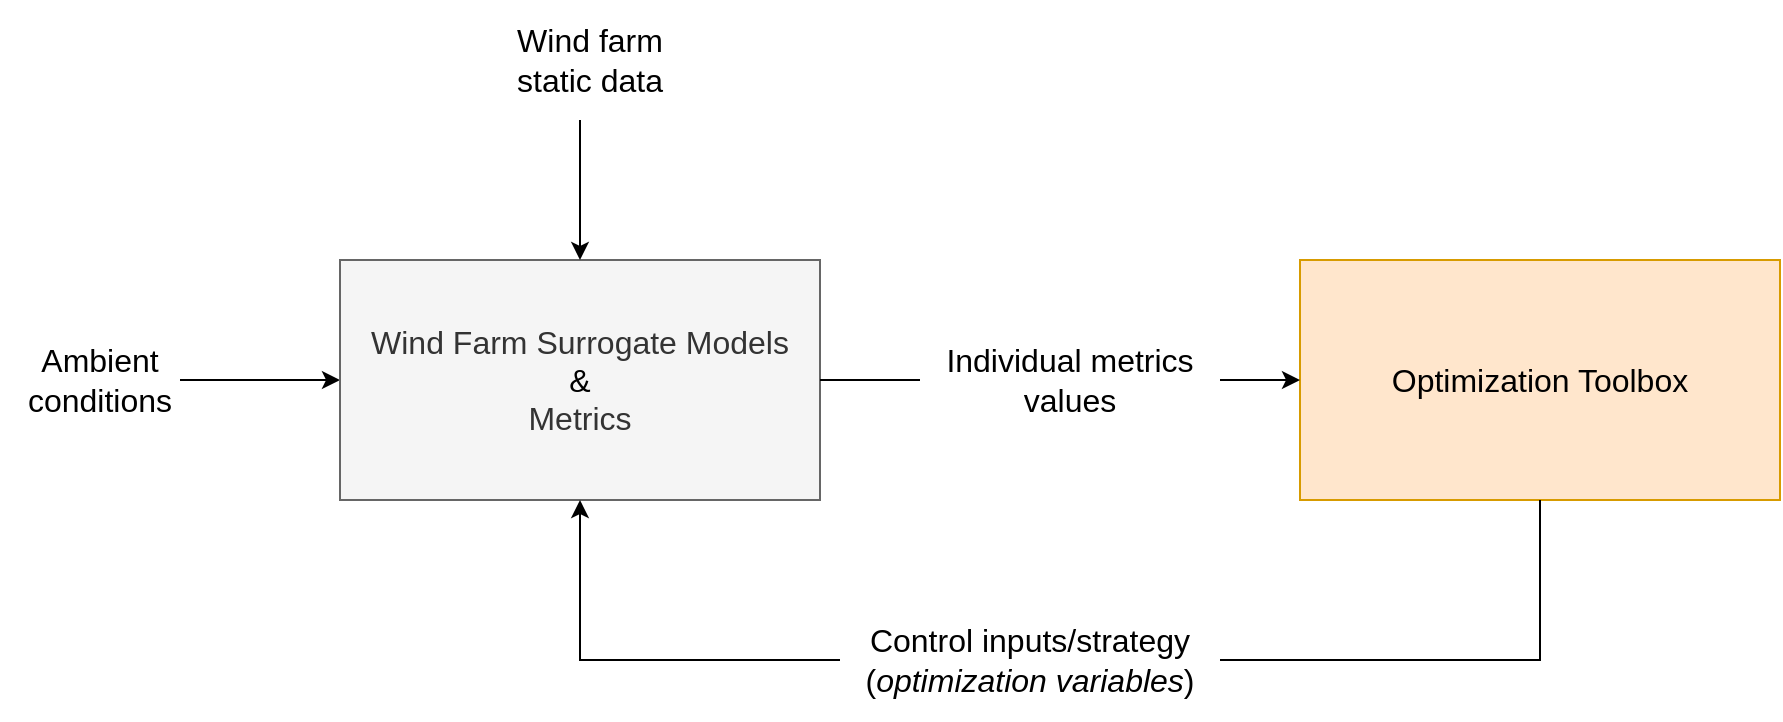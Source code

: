 <mxfile version="26.0.4" pages="3">
  <diagram id="dn9pyko7uiRJHrOSDT7O" name="Overview">
    <mxGraphModel dx="1137" dy="703" grid="1" gridSize="10" guides="1" tooltips="1" connect="1" arrows="1" fold="1" page="1" pageScale="1" pageWidth="1600" pageHeight="900" math="0" shadow="0">
      <root>
        <mxCell id="0" />
        <mxCell id="Muuze3BY07Q0olcW-ic_-3" value="Optimization" parent="0" visible="0" />
        <mxCell id="RCf1qCMY9Pw3g43ZY1Rb-1" value="&lt;h1 style=&quot;margin-top: 0px;&quot;&gt;&lt;span style=&quot;font-weight: 400;&quot;&gt;Optimization Variables&lt;/span&gt;&lt;/h1&gt;&lt;p&gt;&lt;span style=&quot;font-size: 16px;&quot;&gt;WF Control inputs&lt;/span&gt;&lt;/p&gt;&lt;p&gt;&lt;/p&gt;&lt;ul&gt;&lt;li&gt;&lt;span style=&quot;background-color: transparent; color: light-dark(rgb(0, 0, 0), rgb(255, 255, 255));&quot;&gt;&lt;font&gt;Yaw setpoints&lt;/font&gt;&lt;/span&gt;&lt;/li&gt;&lt;li&gt;&lt;span style=&quot;background-color: transparent; color: light-dark(rgb(0, 0, 0), rgb(255, 255, 255));&quot;&gt;&lt;font&gt;Power setpoints&lt;/font&gt;&lt;/span&gt;&lt;/li&gt;&lt;li&gt;&lt;span style=&quot;background-color: transparent; color: light-dark(rgb(0, 0, 0), rgb(255, 255, 255));&quot;&gt;&lt;font&gt;...&lt;br&gt;&lt;/font&gt;&lt;/span&gt;&lt;/li&gt;&lt;/ul&gt;&lt;font style=&quot;font-size: 16px;&quot;&gt;WF Control strategies&lt;/font&gt;&lt;div&gt;&lt;ul&gt;&lt;li&gt;&lt;font&gt;Wake steering&lt;/font&gt;&lt;/li&gt;&lt;li&gt;&lt;font&gt;Down-regulation&lt;/font&gt;&lt;/li&gt;&lt;li&gt;&lt;font&gt;Shut-down strategies&lt;/font&gt;&lt;/li&gt;&lt;li&gt;&lt;font&gt;...&lt;/font&gt;&lt;/li&gt;&lt;/ul&gt;&lt;div&gt;&lt;font style=&quot;font-size: 16px; color: rgb(0, 0, 0);&quot;&gt;Design&lt;/font&gt;&lt;div&gt;&lt;ul&gt;&lt;li&gt;&lt;font style=&quot;color: rgb(0, 0, 0);&quot;&gt;Wind farm layout&lt;/font&gt;&lt;/li&gt;&lt;li&gt;&lt;font style=&quot;color: rgb(0, 0, 0);&quot;&gt;Repowering&lt;/font&gt;&lt;/li&gt;&lt;li&gt;&lt;font style=&quot;color: rgb(0, 0, 0);&quot;&gt;...&lt;/font&gt;&lt;/li&gt;&lt;/ul&gt;&lt;div&gt;&lt;br&gt;&lt;/div&gt;&lt;/div&gt;&lt;/div&gt;&lt;/div&gt;&lt;div&gt;&lt;br&gt;&lt;/div&gt;" style="text;html=1;whiteSpace=wrap;overflow=hidden;rounded=0;fillColor=#ffe6cc;strokeColor=none;spacingLeft=10;" parent="Muuze3BY07Q0olcW-ic_-3" vertex="1">
          <mxGeometry x="880" y="480" width="240" height="360" as="geometry" />
        </mxCell>
        <mxCell id="RCf1qCMY9Pw3g43ZY1Rb-3" value="" style="rounded=0;whiteSpace=wrap;html=1;fillColor=#ffe6cc;strokeColor=none;" parent="Muuze3BY07Q0olcW-ic_-3" vertex="1">
          <mxGeometry x="570" y="330" width="190" height="60" as="geometry" />
        </mxCell>
        <mxCell id="A7yg-Wlv-7MevuK584n4-1" value="Metrics" parent="0" visible="0" />
        <mxCell id="A7yg-Wlv-7MevuK584n4-8" value="" style="rounded=0;whiteSpace=wrap;html=1;fillColor=#dae8fc;strokeColor=none;" parent="A7yg-Wlv-7MevuK584n4-1" vertex="1">
          <mxGeometry x="610" y="190" width="150" height="60" as="geometry" />
        </mxCell>
        <mxCell id="2pJlNaGxAFPQfsMTJ6N--1" value="&lt;h1 style=&quot;margin-top: 0px;&quot;&gt;&lt;span style=&quot;font-weight: normal;&quot;&gt;Individual metrics&lt;/span&gt;&lt;/h1&gt;&lt;p&gt;&lt;span style=&quot;font-size: 16px;&quot;&gt;Energy Production&lt;/span&gt;&lt;/p&gt;&lt;p&gt;&lt;/p&gt;&lt;ul&gt;&lt;li&gt;&lt;span style=&quot;background-color: transparent; color: light-dark(rgb(0, 0, 0), rgb(255, 255, 255));&quot;&gt;&lt;font&gt;AEP&lt;/font&gt;&lt;/span&gt;&lt;/li&gt;&lt;li&gt;&lt;span style=&quot;background-color: transparent; color: light-dark(rgb(0, 0, 0), rgb(255, 255, 255));&quot;&gt;&lt;font&gt;...&lt;br&gt;&lt;/font&gt;&lt;/span&gt;&lt;/li&gt;&lt;/ul&gt;&lt;font style=&quot;font-size: 16px;&quot;&gt;Economic&lt;/font&gt;&lt;div&gt;&lt;ul&gt;&lt;li&gt;&lt;font&gt;LCOE&lt;/font&gt;&lt;/li&gt;&lt;li&gt;&lt;font&gt;Revenue&lt;/font&gt;&lt;/li&gt;&lt;li&gt;&lt;font&gt;...&lt;/font&gt;&lt;/li&gt;&lt;/ul&gt;&lt;div&gt;&lt;font style=&quot;font-size: 16px;&quot;&gt;Ecological&lt;/font&gt;&lt;div&gt;&lt;ul&gt;&lt;li&gt;&lt;span style=&quot;background-color: transparent; color: light-dark(rgb(0, 0, 0), rgb(255, 255, 255));&quot;&gt;GHG displacement&lt;/span&gt;&lt;br&gt;&lt;/li&gt;&lt;li&gt;&lt;span style=&quot;background-color: transparent; color: light-dark(rgb(0, 0, 0), rgb(255, 255, 255));&quot;&gt;GHG footprint&lt;/span&gt;&lt;/li&gt;&lt;li&gt;&lt;span style=&quot;background-color: transparent; color: light-dark(rgb(0, 0, 0), rgb(255, 255, 255));&quot;&gt;Bats/bird strike&lt;/span&gt;&lt;/li&gt;&lt;li&gt;...&lt;/li&gt;&lt;/ul&gt;&lt;div&gt;&lt;font style=&quot;font-size: 16px;&quot;&gt;Loads/Fatigue&lt;/font&gt;&lt;/div&gt;&lt;/div&gt;&lt;/div&gt;&lt;/div&gt;&lt;div&gt;&lt;ul&gt;&lt;li&gt;&lt;font style=&quot;font-size: 16px;&quot;&gt;RUL&lt;/font&gt;&lt;/li&gt;&lt;li&gt;&lt;font style=&quot;font-size: 16px;&quot;&gt;...&lt;/font&gt;&lt;/li&gt;&lt;/ul&gt;&lt;/div&gt;&lt;div&gt;&lt;br&gt;&lt;/div&gt;" style="text;html=1;whiteSpace=wrap;overflow=hidden;rounded=0;fillColor=#dae8fc;strokeColor=none;spacingLeft=10;" parent="A7yg-Wlv-7MevuK584n4-1" vertex="1">
          <mxGeometry x="600" y="480" width="240" height="400" as="geometry" />
        </mxCell>
        <mxCell id="2pJlNaGxAFPQfsMTJ6N--3" value="Ambient conditions" parent="0" visible="0" />
        <mxCell id="2pJlNaGxAFPQfsMTJ6N--4" value="" style="rounded=0;whiteSpace=wrap;html=1;fillColor=#d5e8d4;strokeColor=none;" parent="2pJlNaGxAFPQfsMTJ6N--3" vertex="1">
          <mxGeometry x="160" y="190" width="80" height="60" as="geometry" />
        </mxCell>
        <mxCell id="Muuze3BY07Q0olcW-ic_-2" value="&lt;h1 style=&quot;margin-top: 0px;&quot;&gt;&lt;span style=&quot;font-weight: normal;&quot;&gt;Ambient conditions&lt;/span&gt;&lt;/h1&gt;&lt;p&gt;&lt;font style=&quot;font-size: 16px;&quot;&gt;Ambient wind&amp;nbsp;&lt;/font&gt;&lt;span style=&quot;font-size: 16px; background-color: transparent; color: light-dark(rgb(0, 0, 0), rgb(255, 255, 255));&quot;&gt;conditions&lt;/span&gt;&lt;/p&gt;&lt;p&gt;&lt;/p&gt;&lt;ul&gt;&lt;li&gt;&lt;span style=&quot;background-color: transparent; color: light-dark(rgb(0, 0, 0), rgb(255, 255, 255));&quot;&gt;&lt;font&gt;Wind speed&lt;/font&gt;&lt;/span&gt;&lt;/li&gt;&lt;li&gt;&lt;span style=&quot;background-color: transparent; color: light-dark(rgb(0, 0, 0), rgb(255, 255, 255));&quot;&gt;&lt;font&gt;Wind direction&lt;/font&gt;&lt;/span&gt;&lt;/li&gt;&lt;li&gt;&lt;span style=&quot;background-color: transparent; color: light-dark(rgb(0, 0, 0), rgb(255, 255, 255));&quot;&gt;&lt;font&gt;Turbulence Intensity&lt;/font&gt;&lt;/span&gt;&lt;/li&gt;&lt;li&gt;&lt;span style=&quot;background-color: transparent; color: light-dark(rgb(0, 0, 0), rgb(255, 255, 255));&quot;&gt;&lt;font&gt;...&lt;br&gt;&lt;/font&gt;&lt;/span&gt;&lt;/li&gt;&lt;/ul&gt;&lt;font style=&quot;font-size: 16px;&quot;&gt;Economic factors&lt;/font&gt;&lt;div&gt;&lt;ul&gt;&lt;li&gt;&lt;font&gt;Electricity price&lt;/font&gt;&lt;/li&gt;&lt;li&gt;&lt;font&gt;...&lt;/font&gt;&lt;/li&gt;&lt;/ul&gt;&lt;div&gt;&lt;font style=&quot;font-size: 16px;&quot;&gt;Ecological factors&lt;/font&gt;&lt;div&gt;&lt;ul&gt;&lt;li&gt;Marginal CO2 Displacement Factor&lt;/li&gt;&lt;li&gt;Bats/Birds actiivity&lt;/li&gt;&lt;li&gt;...&lt;/li&gt;&lt;/ul&gt;&lt;div&gt;&lt;br&gt;&lt;/div&gt;&lt;/div&gt;&lt;/div&gt;&lt;/div&gt;&lt;div&gt;&lt;br&gt;&lt;/div&gt;" style="text;html=1;whiteSpace=wrap;overflow=hidden;rounded=0;fillColor=#d5e8d4;strokeColor=none;spacingLeft=10;" parent="2pJlNaGxAFPQfsMTJ6N--3" vertex="1">
          <mxGeometry x="40" y="480" width="240" height="320" as="geometry" />
        </mxCell>
        <mxCell id="BnXmFR4Gbni6KNjdjSmJ-12" value="&lt;h1 style=&quot;margin-top: 0px;&quot;&gt;&lt;span style=&quot;font-weight: normal;&quot;&gt;Wind farm static&lt;/span&gt;&lt;/h1&gt;&lt;p&gt;&lt;font style=&quot;font-size: 16px;&quot;&gt;Wind farm&lt;/font&gt;&lt;/p&gt;&lt;p&gt;&lt;/p&gt;&lt;ul&gt;&lt;li&gt;&lt;font&gt;WF Layout&lt;/font&gt;&lt;/li&gt;&lt;li&gt;&lt;font&gt;WT models&lt;/font&gt;&lt;/li&gt;&lt;li&gt;&lt;font&gt;Terrain&lt;/font&gt;&lt;/li&gt;&lt;li&gt;&lt;font&gt;...&lt;/font&gt;&lt;/li&gt;&lt;/ul&gt;&lt;font style=&quot;font-size: 16px;&quot;&gt;Environment&lt;/font&gt;&lt;div&gt;&lt;ul&gt;&lt;li&gt;&lt;font style=&quot;font-size: 12px;&quot;&gt;Background noise&lt;/font&gt;&lt;/li&gt;&lt;li&gt;&lt;font style=&quot;font-size: 12px;&quot;&gt;Residential areas&lt;/font&gt;&lt;/li&gt;&lt;li&gt;&lt;font style=&quot;font-size: 12px;&quot;&gt;...&lt;/font&gt;&lt;/li&gt;&lt;/ul&gt;&lt;/div&gt;" style="text;html=1;whiteSpace=wrap;overflow=hidden;rounded=0;fillColor=#d5e8d4;strokeColor=none;spacingLeft=10;align=left;" parent="2pJlNaGxAFPQfsMTJ6N--3" vertex="1">
          <mxGeometry x="320" y="480" width="240" height="240" as="geometry" />
        </mxCell>
        <mxCell id="1" style="" parent="0" />
        <mxCell id="hIf-dwHmqcnT7GMmw9Nq-1" value="" style="endArrow=classic;html=1;rounded=0;spacingLeft=10;spacing=20;" parent="1" target="hIf-dwHmqcnT7GMmw9Nq-2" edge="1">
          <mxGeometry width="50" height="50" relative="1" as="geometry">
            <mxPoint x="240" y="220" as="sourcePoint" />
            <mxPoint x="320" y="220" as="targetPoint" />
          </mxGeometry>
        </mxCell>
        <mxCell id="hIf-dwHmqcnT7GMmw9Nq-2" value="&lt;font style=&quot;font-size: 16px;&quot;&gt;Wind Farm Surrogate Models&lt;/font&gt;&lt;div&gt;&lt;span style=&quot;font-size: 16px; background-color: transparent; color: light-dark(rgb(0, 0, 0), rgb(255, 255, 255));&quot;&gt;&amp;amp;&lt;/span&gt;&lt;/div&gt;&lt;div&gt;&lt;div&gt;&lt;div&gt;&lt;font style=&quot;font-size: 16px;&quot;&gt;Metrics&lt;/font&gt;&lt;/div&gt;&lt;/div&gt;&lt;/div&gt;" style="rounded=0;whiteSpace=wrap;html=1;fillColor=#f5f5f5;strokeColor=#666666;fontColor=#333333;" parent="1" vertex="1">
          <mxGeometry x="320" y="160" width="240" height="120" as="geometry" />
        </mxCell>
        <mxCell id="hIf-dwHmqcnT7GMmw9Nq-3" value="" style="endArrow=none;html=1;rounded=0;exitX=1;exitY=0.5;exitDx=0;exitDy=0;endFill=0;" parent="1" source="hIf-dwHmqcnT7GMmw9Nq-2" target="hIf-dwHmqcnT7GMmw9Nq-6" edge="1">
          <mxGeometry width="50" height="50" relative="1" as="geometry">
            <mxPoint x="560" y="210" as="sourcePoint" />
            <mxPoint x="720" y="220" as="targetPoint" />
          </mxGeometry>
        </mxCell>
        <mxCell id="hIf-dwHmqcnT7GMmw9Nq-4" value="Optimization Toolbox" style="rounded=0;whiteSpace=wrap;html=1;fontSize=16;fillColor=#ffe6cc;strokeColor=#d79b00;" parent="1" vertex="1">
          <mxGeometry x="800" y="160" width="240" height="120" as="geometry" />
        </mxCell>
        <mxCell id="hIf-dwHmqcnT7GMmw9Nq-5" value="" style="endArrow=none;html=1;rounded=0;exitX=0.5;exitY=1;exitDx=0;exitDy=0;entryX=1;entryY=0.5;entryDx=0;entryDy=0;endFill=0;" parent="1" source="hIf-dwHmqcnT7GMmw9Nq-4" target="hIf-dwHmqcnT7GMmw9Nq-8" edge="1">
          <mxGeometry width="50" height="50" relative="1" as="geometry">
            <mxPoint x="930" y="310" as="sourcePoint" />
            <mxPoint x="520" y="310" as="targetPoint" />
            <Array as="points">
              <mxPoint x="920" y="360" />
            </Array>
          </mxGeometry>
        </mxCell>
        <mxCell id="A7yg-Wlv-7MevuK584n4-6" value="" style="edgeStyle=orthogonalEdgeStyle;rounded=0;orthogonalLoop=1;jettySize=auto;html=1;exitX=1;exitY=0.5;exitDx=0;exitDy=0;" parent="1" source="hIf-dwHmqcnT7GMmw9Nq-6" target="hIf-dwHmqcnT7GMmw9Nq-4" edge="1">
          <mxGeometry relative="1" as="geometry" />
        </mxCell>
        <mxCell id="hIf-dwHmqcnT7GMmw9Nq-6" value="&lt;span style=&quot;font-size: 16px; text-wrap: nowrap;&quot;&gt;Individual metrics&lt;/span&gt;&lt;br style=&quot;font-size: 16px; text-wrap: nowrap;&quot;&gt;&lt;span style=&quot;font-size: 16px; text-wrap: nowrap;&quot;&gt;values&lt;/span&gt;" style="text;html=1;align=center;verticalAlign=middle;whiteSpace=wrap;rounded=0;fillColor=none;labelBackgroundColor=none;" parent="1" vertex="1">
          <mxGeometry x="610" y="190" width="150" height="60" as="geometry" />
        </mxCell>
        <mxCell id="hIf-dwHmqcnT7GMmw9Nq-7" value="&lt;span style=&quot;font-size: 16px; text-wrap: nowrap;&quot;&gt;Ambient&lt;/span&gt;&lt;div&gt;&lt;span style=&quot;font-size: 16px; text-wrap: nowrap;&quot;&gt;conditions&lt;/span&gt;&lt;/div&gt;" style="text;html=1;align=center;verticalAlign=middle;whiteSpace=wrap;rounded=0;labelBackgroundColor=none;" parent="1" vertex="1">
          <mxGeometry x="150" y="190" width="100" height="60" as="geometry" />
        </mxCell>
        <mxCell id="hIf-dwHmqcnT7GMmw9Nq-8" value="&lt;span style=&quot;font-size: 16px; text-wrap: nowrap;&quot;&gt;Control inputs/strategy&lt;/span&gt;&lt;div&gt;&lt;span style=&quot;font-size: 16px; text-wrap: nowrap;&quot;&gt;(&lt;i&gt;optimization variables&lt;/i&gt;)&lt;/span&gt;&lt;/div&gt;" style="text;html=1;align=center;verticalAlign=middle;whiteSpace=wrap;rounded=0;labelBackgroundColor=none;fillColor=none;" parent="1" vertex="1">
          <mxGeometry x="570" y="330" width="190" height="60" as="geometry" />
        </mxCell>
        <mxCell id="RCf1qCMY9Pw3g43ZY1Rb-4" value="" style="endArrow=classic;html=1;rounded=0;entryX=0.5;entryY=1;entryDx=0;entryDy=0;exitX=0;exitY=0.5;exitDx=0;exitDy=0;" parent="1" source="hIf-dwHmqcnT7GMmw9Nq-8" target="hIf-dwHmqcnT7GMmw9Nq-2" edge="1">
          <mxGeometry width="50" height="50" relative="1" as="geometry">
            <mxPoint x="600" y="470" as="sourcePoint" />
            <mxPoint x="650" y="420" as="targetPoint" />
            <Array as="points">
              <mxPoint x="440" y="360" />
            </Array>
          </mxGeometry>
        </mxCell>
        <mxCell id="BnXmFR4Gbni6KNjdjSmJ-1" value="" style="endArrow=classic;html=1;rounded=0;entryX=0.5;entryY=0;entryDx=0;entryDy=0;" parent="1" target="hIf-dwHmqcnT7GMmw9Nq-2" edge="1">
          <mxGeometry width="50" height="50" relative="1" as="geometry">
            <mxPoint x="440" y="90" as="sourcePoint" />
            <mxPoint x="404.997" y="30" as="targetPoint" />
          </mxGeometry>
        </mxCell>
        <mxCell id="BnXmFR4Gbni6KNjdjSmJ-3" value="&lt;span style=&quot;font-size: 16px; text-wrap: nowrap;&quot;&gt;Wind farm&lt;/span&gt;&lt;div&gt;&lt;span style=&quot;font-size: 16px; text-wrap: nowrap;&quot;&gt;static data&lt;/span&gt;&lt;/div&gt;" style="text;html=1;align=center;verticalAlign=middle;whiteSpace=wrap;rounded=0;fillColor=none;labelBackgroundColor=none;" parent="1" vertex="1">
          <mxGeometry x="370" y="30" width="150" height="60" as="geometry" />
        </mxCell>
        <mxCell id="Q5_eJbed91sK0i7zNA8l-1" value="highlight_model_metrics" parent="0" visible="0" />
        <mxCell id="Q5_eJbed91sK0i7zNA8l-3" value="" style="rounded=0;whiteSpace=wrap;html=1;fillColor=#f8cecc;strokeColor=none;fillOpacity=30;" parent="Q5_eJbed91sK0i7zNA8l-1" vertex="1">
          <mxGeometry x="300" y="140" width="280" height="160" as="geometry" />
        </mxCell>
        <mxCell id="ypUrvjBToQJ00mmYzQNs-1" value="highlight_optimization" parent="0" visible="0" />
        <mxCell id="ypUrvjBToQJ00mmYzQNs-2" value="" style="rounded=0;whiteSpace=wrap;html=1;fillColor=#f8cecc;strokeColor=none;fillOpacity=30;" parent="ypUrvjBToQJ00mmYzQNs-1" vertex="1">
          <mxGeometry x="780" y="140" width="280" height="160" as="geometry" />
        </mxCell>
        <mxCell id="VbZeGb8QzKZ-es14B9Uq-1" value="maximize_power" parent="0" visible="0" />
        <mxCell id="VbZeGb8QzKZ-es14B9Uq-2" value="" style="rounded=0;whiteSpace=wrap;html=1;fillColor=none;strokeWidth=3;strokeColor=#FF00FF;" parent="VbZeGb8QzKZ-es14B9Uq-1" vertex="1">
          <mxGeometry x="600" y="520" width="160" height="40" as="geometry" />
        </mxCell>
        <mxCell id="VbZeGb8QzKZ-es14B9Uq-3" value="Scenario 1: Maximize energy production&lt;div&gt;&lt;ul&gt;&lt;li&gt;Instantaneous optimization: independent for every ambient state&lt;/li&gt;&lt;/ul&gt;&lt;/div&gt;" style="text;html=1;align=left;verticalAlign=top;whiteSpace=wrap;rounded=0;fontColor=#FF00FF;fontSize=20;" parent="VbZeGb8QzKZ-es14B9Uq-1" vertex="1">
          <mxGeometry x="1160" y="160" width="360" height="100" as="geometry" />
        </mxCell>
        <mxCell id="VbZeGb8QzKZ-es14B9Uq-4" value="" style="rounded=0;whiteSpace=wrap;html=1;fillColor=none;strokeWidth=3;strokeColor=#FF00FF;" parent="VbZeGb8QzKZ-es14B9Uq-1" vertex="1">
          <mxGeometry x="885" y="550" width="180" height="90" as="geometry" />
        </mxCell>
        <mxCell id="VbZeGb8QzKZ-es14B9Uq-5" value="" style="rounded=0;whiteSpace=wrap;html=1;fillColor=none;strokeWidth=3;strokeColor=#FF00FF;" parent="VbZeGb8QzKZ-es14B9Uq-1" vertex="1">
          <mxGeometry x="40" y="530" width="200" height="100" as="geometry" />
        </mxCell>
        <mxCell id="VbZeGb8QzKZ-es14B9Uq-6" value="maximize_revenue" parent="0" visible="0" />
        <mxCell id="VbZeGb8QzKZ-es14B9Uq-7" value="" style="rounded=0;whiteSpace=wrap;html=1;fillColor=none;strokeWidth=3;strokeColor=#0066CC;fontColor=#0066CC;" parent="VbZeGb8QzKZ-es14B9Uq-6" vertex="1">
          <mxGeometry x="600" y="595" width="160" height="95" as="geometry" />
        </mxCell>
        <mxCell id="VbZeGb8QzKZ-es14B9Uq-8" value="Scenario 2: Maximize instantaneous revenue&lt;div&gt;&lt;ul&gt;&lt;li&gt;Instantaneous optimization: independent for every ambient state/electricity price&lt;/li&gt;&lt;/ul&gt;&lt;/div&gt;" style="text;html=1;align=left;verticalAlign=top;whiteSpace=wrap;rounded=0;fontColor=#0066CC;fontSize=20;" parent="VbZeGb8QzKZ-es14B9Uq-6" vertex="1">
          <mxGeometry x="1160" y="320" width="400" height="170" as="geometry" />
        </mxCell>
        <mxCell id="VbZeGb8QzKZ-es14B9Uq-9" value="" style="rounded=0;whiteSpace=wrap;html=1;fillColor=none;strokeWidth=3;strokeColor=#0066CC;fontColor=#0066CC;" parent="VbZeGb8QzKZ-es14B9Uq-6" vertex="1">
          <mxGeometry x="885" y="550" width="180" height="90" as="geometry" />
        </mxCell>
        <mxCell id="VbZeGb8QzKZ-es14B9Uq-10" value="" style="rounded=0;whiteSpace=wrap;html=1;fillColor=none;strokeWidth=3;strokeColor=#0066CC;fontColor=#0066CC;" parent="VbZeGb8QzKZ-es14B9Uq-6" vertex="1">
          <mxGeometry x="40" y="530" width="200" height="170" as="geometry" />
        </mxCell>
        <mxCell id="VbZeGb8QzKZ-es14B9Uq-11" value="maximize_revenue_over_lifetime" parent="0" visible="0" />
        <mxCell id="VbZeGb8QzKZ-es14B9Uq-12" value="" style="rounded=0;whiteSpace=wrap;html=1;fillColor=none;strokeWidth=3;strokeColor=#999900;fontColor=#0066CC;" parent="VbZeGb8QzKZ-es14B9Uq-11" vertex="1">
          <mxGeometry x="600" y="595" width="160" height="95" as="geometry" />
        </mxCell>
        <mxCell id="VbZeGb8QzKZ-es14B9Uq-13" value="Scenario 3: Maximize lifetime revenue&lt;div&gt;&lt;ul&gt;&lt;li&gt;Instantaneous (independent) optimization &lt;font style=&quot;color: rgb(204, 0, 0);&quot;&gt;no longer sufficient&lt;/font&gt;&lt;/li&gt;&lt;li&gt;Loads/fatigue must be evaluated over time&lt;/li&gt;&lt;/ul&gt;&lt;/div&gt;" style="text;html=1;align=left;verticalAlign=top;whiteSpace=wrap;rounded=0;fontColor=#999900;fontSize=20;" parent="VbZeGb8QzKZ-es14B9Uq-11" vertex="1">
          <mxGeometry x="1160" y="500" width="400" height="130" as="geometry" />
        </mxCell>
        <mxCell id="VbZeGb8QzKZ-es14B9Uq-14" value="" style="rounded=0;whiteSpace=wrap;html=1;fillColor=none;strokeWidth=3;strokeColor=#999900;fontColor=#0066CC;" parent="VbZeGb8QzKZ-es14B9Uq-11" vertex="1">
          <mxGeometry x="885" y="550" width="180" height="90" as="geometry" />
        </mxCell>
        <mxCell id="VbZeGb8QzKZ-es14B9Uq-15" value="" style="rounded=0;whiteSpace=wrap;html=1;fillColor=none;strokeWidth=3;strokeColor=#999900;fontColor=#0066CC;" parent="VbZeGb8QzKZ-es14B9Uq-11" vertex="1">
          <mxGeometry x="40" y="530" width="200" height="170" as="geometry" />
        </mxCell>
        <mxCell id="VbZeGb8QzKZ-es14B9Uq-16" value="" style="rounded=0;whiteSpace=wrap;html=1;fillColor=none;strokeWidth=3;strokeColor=#999900;fontColor=#0066CC;" parent="VbZeGb8QzKZ-es14B9Uq-11" vertex="1">
          <mxGeometry x="600" y="780" width="160" height="95" as="geometry" />
        </mxCell>
      </root>
    </mxGraphModel>
  </diagram>
  <diagram id="DLefD0xWtitv0V7PCgxa" name="Models-and-Metrics">
    <mxGraphModel dx="1364" dy="843" grid="1" gridSize="10" guides="1" tooltips="1" connect="1" arrows="1" fold="1" page="1" pageScale="1" pageWidth="1600" pageHeight="900" math="1" shadow="0">
      <root>
        <mxCell id="0" />
        <mxCell id="1" parent="0" />
        <mxCell id="qGXK5e7e_L4wZkXZ1VBj-5" value="&lt;font style=&quot;font-size: 16px;&quot;&gt;&lt;b&gt;Ambient&lt;/b&gt;&lt;/font&gt;&lt;div&gt;&lt;font style=&quot;font-size: 16px;&quot;&gt;&lt;b&gt;conditions&lt;/b&gt;&lt;/font&gt;&lt;/div&gt;" style="rounded=0;whiteSpace=wrap;html=1;fillColor=#d5e8d4;verticalAlign=top;strokeColor=none;" parent="1" vertex="1">
          <mxGeometry x="280" y="200" width="120" height="380" as="geometry" />
        </mxCell>
        <mxCell id="UOdadI4oT50nUuFoZE4r-4" value="&lt;font style=&quot;font-size: 20px;&quot;&gt;TWAIN WP 3&lt;/font&gt;" style="rounded=0;whiteSpace=wrap;html=1;fillColor=#f9f7ed;strokeColor=#36393d;labelPosition=center;verticalLabelPosition=middle;align=center;verticalAlign=top;horizontal=1;fillOpacity=50;shadow=1;" parent="1" vertex="1">
          <mxGeometry x="710" y="310" width="160" height="140" as="geometry" />
        </mxCell>
        <mxCell id="UOdadI4oT50nUuFoZE4r-5" value="&lt;font style=&quot;font-size: 20px;&quot;&gt;TWAIN WP 2&lt;/font&gt;" style="rounded=0;whiteSpace=wrap;html=1;fillColor=#f9f7ed;strokeColor=#36393d;labelPosition=center;verticalLabelPosition=middle;align=center;verticalAlign=top;horizontal=1;fillOpacity=50;shadow=1;" parent="1" vertex="1">
          <mxGeometry x="435" y="420" width="160" height="140" as="geometry" />
        </mxCell>
        <mxCell id="UOdadI4oT50nUuFoZE4r-6" value="Wind" style="text;html=1;align=center;verticalAlign=middle;whiteSpace=wrap;rounded=0;fontSize=16;" parent="1" vertex="1">
          <mxGeometry x="310" y="490" width="60" height="20" as="geometry" />
        </mxCell>
        <mxCell id="UOdadI4oT50nUuFoZE4r-7" value="" style="endArrow=classic;html=1;rounded=0;exitX=1;exitY=0.5;exitDx=0;exitDy=0;" parent="1" source="UOdadI4oT50nUuFoZE4r-6" target="UOdadI4oT50nUuFoZE4r-8" edge="1">
          <mxGeometry width="50" height="50" relative="1" as="geometry">
            <mxPoint x="410" y="500" as="sourcePoint" />
            <mxPoint x="455" y="510" as="targetPoint" />
          </mxGeometry>
        </mxCell>
        <mxCell id="UOdadI4oT50nUuFoZE4r-8" value="&lt;font style=&quot;font-size: 16px;&quot;&gt;Wind farm&lt;/font&gt;&lt;div&gt;&lt;font style=&quot;font-size: 16px;&quot;&gt;surrogate models&lt;/font&gt;&lt;/div&gt;" style="rounded=0;whiteSpace=wrap;html=1;" parent="1" vertex="1">
          <mxGeometry x="455" y="460" width="120" height="80" as="geometry" />
        </mxCell>
        <mxCell id="UOdadI4oT50nUuFoZE4r-9" value="" style="endArrow=none;html=1;rounded=0;exitX=1;exitY=0.5;exitDx=0;exitDy=0;endFill=0;entryX=0;entryY=0.5;entryDx=0;entryDy=0;" parent="1" source="UOdadI4oT50nUuFoZE4r-8" target="UOdadI4oT50nUuFoZE4r-10" edge="1">
          <mxGeometry width="50" height="50" relative="1" as="geometry">
            <mxPoint x="895" y="600" as="sourcePoint" />
            <mxPoint x="605" y="440" as="targetPoint" />
          </mxGeometry>
        </mxCell>
        <mxCell id="UOdadI4oT50nUuFoZE4r-10" value="Model&lt;div&gt;outputs&lt;/div&gt;" style="text;html=1;align=center;verticalAlign=middle;whiteSpace=wrap;rounded=0;fontSize=16;" parent="1" vertex="1">
          <mxGeometry x="610" y="480" width="60" height="40" as="geometry" />
        </mxCell>
        <mxCell id="UOdadI4oT50nUuFoZE4r-11" value="Metrics evaluation" style="rounded=0;whiteSpace=wrap;html=1;fontSize=16;" parent="1" vertex="1">
          <mxGeometry x="730" y="350" width="120" height="80" as="geometry" />
        </mxCell>
        <mxCell id="UOdadI4oT50nUuFoZE4r-12" value="" style="endArrow=classic;html=1;rounded=0;exitX=1;exitY=0.5;exitDx=0;exitDy=0;entryX=0;entryY=0.75;entryDx=0;entryDy=0;" parent="1" source="UOdadI4oT50nUuFoZE4r-10" target="UOdadI4oT50nUuFoZE4r-11" edge="1">
          <mxGeometry width="50" height="50" relative="1" as="geometry">
            <mxPoint x="670" y="455" as="sourcePoint" />
            <mxPoint x="940" y="505" as="targetPoint" />
            <Array as="points">
              <mxPoint x="690" y="500" />
              <mxPoint x="690" y="410" />
            </Array>
          </mxGeometry>
        </mxCell>
        <mxCell id="UOdadI4oT50nUuFoZE4r-28" value="&lt;font style=&quot;font-size: 16px;&quot;&gt;Economic&lt;/font&gt;" style="text;html=1;align=center;verticalAlign=middle;whiteSpace=wrap;rounded=0;" parent="1" vertex="1">
          <mxGeometry x="300" y="270" width="80" height="20" as="geometry" />
        </mxCell>
        <mxCell id="UOdadI4oT50nUuFoZE4r-29" value="" style="endArrow=classic;html=1;rounded=0;entryX=0;entryY=0.25;entryDx=0;entryDy=0;exitX=1;exitY=0.5;exitDx=0;exitDy=0;" parent="1" source="UOdadI4oT50nUuFoZE4r-28" target="UOdadI4oT50nUuFoZE4r-11" edge="1">
          <mxGeometry width="50" height="50" relative="1" as="geometry">
            <mxPoint x="410" y="285" as="sourcePoint" />
            <mxPoint x="730" y="435" as="targetPoint" />
            <Array as="points">
              <mxPoint x="690" y="280" />
              <mxPoint x="690" y="370" />
            </Array>
          </mxGeometry>
        </mxCell>
        <mxCell id="UOdadI4oT50nUuFoZE4r-30" value="&lt;font style=&quot;font-size: 16px;&quot;&gt;Ecological&lt;/font&gt;" style="text;html=1;align=center;verticalAlign=middle;whiteSpace=wrap;rounded=0;" parent="1" vertex="1">
          <mxGeometry x="300" y="380" width="90" height="20" as="geometry" />
        </mxCell>
        <mxCell id="UOdadI4oT50nUuFoZE4r-31" value="" style="endArrow=classic;html=1;rounded=0;entryX=0;entryY=0.5;entryDx=0;entryDy=0;exitX=1;exitY=0.5;exitDx=0;exitDy=0;" parent="1" source="UOdadI4oT50nUuFoZE4r-30" target="UOdadI4oT50nUuFoZE4r-11" edge="1">
          <mxGeometry width="50" height="50" relative="1" as="geometry">
            <mxPoint x="410" y="395" as="sourcePoint" />
            <mxPoint x="700" y="515" as="targetPoint" />
            <Array as="points">
              <mxPoint x="630" y="390" />
            </Array>
          </mxGeometry>
        </mxCell>
        <mxCell id="qCoQSYP7HP4EgO1AtEAH-1" value="Optimization Toolbox" style="rounded=0;whiteSpace=wrap;html=1;fontSize=16;fillColor=#ffe6cc;strokeColor=#d79b00;shadow=1;" parent="1" vertex="1">
          <mxGeometry x="1050" y="430" width="200" height="140" as="geometry" />
        </mxCell>
        <mxCell id="qGXK5e7e_L4wZkXZ1VBj-2" value="" style="endArrow=classic;html=1;rounded=0;entryX=0.5;entryY=1;entryDx=0;entryDy=0;exitX=0.5;exitY=1;exitDx=0;exitDy=0;" parent="1" source="qCoQSYP7HP4EgO1AtEAH-1" target="UOdadI4oT50nUuFoZE4r-8" edge="1">
          <mxGeometry width="50" height="50" relative="1" as="geometry">
            <mxPoint x="1120" y="560" as="sourcePoint" />
            <mxPoint x="640" y="560" as="targetPoint" />
            <Array as="points">
              <mxPoint x="1150" y="640" />
              <mxPoint x="515" y="640" />
            </Array>
          </mxGeometry>
        </mxCell>
        <mxCell id="qGXK5e7e_L4wZkXZ1VBj-3" value="&lt;font&gt;&lt;span style=&quot;text-wrap: nowrap; background-color: rgb(255, 255, 255);&quot;&gt;Individual metrics&lt;/span&gt;&lt;br style=&quot;text-wrap: nowrap;&quot;&gt;&lt;span style=&quot;text-wrap: nowrap; background-color: rgb(255, 255, 255);&quot;&gt;values&lt;/span&gt;&lt;/font&gt;" style="text;html=1;align=center;verticalAlign=middle;whiteSpace=wrap;rounded=0;fillColor=default;fontSize=16;" parent="1" vertex="1">
          <mxGeometry x="890" y="360" width="130" height="60" as="geometry" />
        </mxCell>
        <mxCell id="qGXK5e7e_L4wZkXZ1VBj-4" value="&lt;span style=&quot;font-size: 16px; text-wrap: nowrap; background-color: rgb(255, 255, 255);&quot;&gt;Control inputs/strategy&lt;/span&gt;&lt;div&gt;&lt;span style=&quot;font-size: 16px; text-wrap: nowrap; background-color: rgb(255, 255, 255);&quot;&gt;(&lt;i&gt;optimization variables&lt;/i&gt;)&lt;/span&gt;&lt;/div&gt;" style="text;html=1;align=center;verticalAlign=middle;whiteSpace=wrap;rounded=0;fillColor=default;" parent="1" vertex="1">
          <mxGeometry x="720" y="610" width="190" height="60" as="geometry" />
        </mxCell>
        <mxCell id="G8PGKRy1Be8PArlLknrO-1" value="" style="endArrow=none;html=1;rounded=0;exitX=1;exitY=0.5;exitDx=0;exitDy=0;entryX=0;entryY=0.5;entryDx=0;entryDy=0;" parent="1" source="UOdadI4oT50nUuFoZE4r-11" target="qGXK5e7e_L4wZkXZ1VBj-3" edge="1">
          <mxGeometry width="50" height="50" relative="1" as="geometry">
            <mxPoint x="730" y="395" as="sourcePoint" />
            <mxPoint x="890" y="370" as="targetPoint" />
          </mxGeometry>
        </mxCell>
        <mxCell id="G8PGKRy1Be8PArlLknrO-2" value="" style="endArrow=classic;html=1;rounded=0;entryX=0;entryY=0.5;entryDx=0;entryDy=0;exitX=1;exitY=0.5;exitDx=0;exitDy=0;" parent="1" source="qGXK5e7e_L4wZkXZ1VBj-3" target="qCoQSYP7HP4EgO1AtEAH-1" edge="1">
          <mxGeometry width="50" height="50" relative="1" as="geometry">
            <mxPoint x="870" y="400" as="sourcePoint" />
            <mxPoint x="920" y="350" as="targetPoint" />
            <Array as="points">
              <mxPoint x="1030" y="390" />
              <mxPoint x="1030" y="500" />
            </Array>
          </mxGeometry>
        </mxCell>
        <mxCell id="ysq4ueinvjZgxw3Z6gI4-1" value="highlight_models_metrics" parent="0" visible="0" />
        <mxCell id="U8UIyil_sRlrVwQ2tSpR-1" value="&lt;font style=&quot;color: rgb(51, 51, 51); font-size: 16px;&quot;&gt;Wind Farm Surrogate Models&amp;nbsp;&lt;/font&gt;&lt;span style=&quot;color: light-dark(rgb(0, 0, 0), rgb(255, 255, 255)); font-size: 16px;&quot;&gt;&amp;amp;&amp;nbsp;&lt;/span&gt;&lt;span style=&quot;font-size: 16px; color: light-dark(rgb(51, 51, 51), rgb(51, 51, 51));&quot;&gt;Metrics&lt;/span&gt;" style="rounded=0;whiteSpace=wrap;html=1;fillColor=#f8cecc;strokeColor=none;fillOpacity=30;verticalAlign=top;" parent="ysq4ueinvjZgxw3Z6gI4-1" vertex="1">
          <mxGeometry x="420" y="230" width="480" height="350" as="geometry" />
        </mxCell>
      </root>
    </mxGraphModel>
  </diagram>
  <diagram id="KbwhR1Dtl73itzy-bb1i" name="Optimization">
    <mxGraphModel dx="2480" dy="1533" grid="1" gridSize="10" guides="1" tooltips="1" connect="1" arrows="1" fold="1" page="1" pageScale="1" pageWidth="1600" pageHeight="900" math="1" shadow="0">
      <root>
        <mxCell id="0" />
        <mxCell id="9fdximBSLPFqlMfFc5MJ-5" value="config_Method" parent="0" />
        <mxCell id="9fdximBSLPFqlMfFc5MJ-6" value="" style="rounded=0;whiteSpace=wrap;html=1;fillColor=#dae8fc;strokeColor=none;" vertex="1" parent="9fdximBSLPFqlMfFc5MJ-5">
          <mxGeometry x="650" y="620" width="100" height="50" as="geometry" />
        </mxCell>
        <mxCell id="JDpWWvQn_KPeO7mKS4EE-1" value="&lt;font style=&quot;font-size: 16px;&quot;&gt;&lt;b&gt;User configuration&lt;/b&gt;&lt;br&gt;&lt;i&gt;Optimization methods/specifications&lt;/i&gt;&lt;br&gt;&lt;/font&gt;&lt;div&gt;&lt;ul&gt;&lt;li&gt;&lt;font style=&quot;&quot;&gt;&lt;span style=&quot;font-size: 16px;&quot;&gt;Optimization method&lt;/span&gt;&lt;/font&gt;&lt;/li&gt;&lt;ul&gt;&lt;li&gt;&lt;font style=&quot;font-size: 16px;&quot;&gt;gradient based&lt;/font&gt;&lt;/li&gt;&lt;li&gt;&lt;font style=&quot;font-size: 16px;&quot;&gt;...&lt;/font&gt;&lt;/li&gt;&lt;/ul&gt;&lt;li&gt;&lt;font style=&quot;&quot;&gt;&lt;span style=&quot;font-size: 16px;&quot;&gt;Desired Accuracy&amp;nbsp;&lt;/span&gt;&lt;/font&gt;&lt;/li&gt;&lt;li&gt;&lt;font style=&quot;&quot;&gt;&lt;span style=&quot;font-size: 16px;&quot;&gt;Computational constraints&lt;/span&gt;&lt;/font&gt;&lt;/li&gt;&lt;li&gt;&lt;font style=&quot;&quot;&gt;&lt;span style=&quot;font-size: 16px;&quot;&gt;...&lt;/span&gt;&lt;/font&gt;&lt;/li&gt;&lt;/ul&gt;&lt;/div&gt;" style="rounded=0;whiteSpace=wrap;html=1;fillColor=#dae8fc;strokeColor=none;verticalAlign=top;align=left;spacingLeft=10;" vertex="1" parent="9fdximBSLPFqlMfFc5MJ-5">
          <mxGeometry x="840" y="640" width="640" height="200" as="geometry" />
        </mxCell>
        <mxCell id="JDpWWvQn_KPeO7mKS4EE-3" value="config_MOF" parent="0" />
        <mxCell id="JDpWWvQn_KPeO7mKS4EE-4" value="" style="rounded=0;whiteSpace=wrap;html=1;fillColor=#d5e8d4;strokeColor=none;" vertex="1" parent="JDpWWvQn_KPeO7mKS4EE-3">
          <mxGeometry x="410" y="160" width="100" height="50" as="geometry" />
        </mxCell>
        <mxCell id="JDpWWvQn_KPeO7mKS4EE-5" value="&lt;font style=&quot;font-size: 16px;&quot;&gt;&lt;b&gt;User configuration&lt;/b&gt;&lt;/font&gt;&lt;div&gt;&lt;font style=&quot;font-size: 16px;&quot;&gt;&lt;i&gt;Objective function and constraints&lt;/i&gt;&lt;/font&gt;&lt;/div&gt;&lt;div&gt;&lt;ul&gt;&lt;li&gt;&lt;font style=&quot;&quot;&gt;&lt;span style=&quot;font-size: 16px;&quot;&gt;Single-objective&lt;/span&gt;&lt;/font&gt;&lt;/li&gt;&lt;ul&gt;&lt;li&gt;&lt;font style=&quot;font-size: 16px;&quot;&gt;basic:&lt;br&gt;\[&lt;br&gt;x^* = \text{argmin}_x IM_1(x)&lt;br&gt;\]&lt;/font&gt;&lt;/li&gt;&lt;li&gt;&lt;span style=&quot;font-size: 16px; background-color: transparent; color: light-dark(rgb(0, 0, 0), rgb(255, 255, 255));&quot;&gt;weighted sum:&lt;br&gt;\[&lt;br&gt;x^* = \text{argmin}_x \sum_{n = 1}^N c_n IM_n(x)&lt;br&gt;\]&lt;/span&gt;&lt;/li&gt;&lt;li&gt;&lt;span style=&quot;font-size: 16px; background-color: transparent; color: light-dark(rgb(0, 0, 0), rgb(255, 255, 255));&quot;&gt;with constraints:&lt;br&gt;&lt;/span&gt;&lt;font style=&quot;font-size: 16px;&quot;&gt;\[&lt;br&gt;x^* = \text{argmin}_x IM_1(x),\quad \text{s.t.} \quad&amp;nbsp;IM_n(x)\le b, n = 2,...&lt;br&gt;\]&lt;/font&gt;&lt;/li&gt;&lt;li&gt;&lt;font style=&quot;font-size: 16px;&quot;&gt;...&lt;/font&gt;&lt;/li&gt;&lt;/ul&gt;&lt;li&gt;&lt;font style=&quot;font-size: 16px;&quot;&gt;Multi-objective&lt;/font&gt;&lt;/li&gt;&lt;ul&gt;&lt;li&gt;&lt;font style=&quot;font-size: 16px;&quot;&gt;Pareto-analysis&lt;/font&gt;&lt;/li&gt;&lt;li&gt;&lt;font style=&quot;font-size: 16px;&quot;&gt;lexicographical ordering&lt;/font&gt;&lt;/li&gt;&lt;li&gt;&lt;font style=&quot;font-size: 16px;&quot;&gt;...&lt;/font&gt;&lt;/li&gt;&lt;/ul&gt;&lt;/ul&gt;&lt;/div&gt;" style="rounded=0;whiteSpace=wrap;html=1;fillColor=#d5e8d4;strokeColor=none;verticalAlign=top;align=left;spacingLeft=10;" vertex="1" parent="JDpWWvQn_KPeO7mKS4EE-3">
          <mxGeometry x="840" y="80" width="640" height="480" as="geometry" />
        </mxCell>
        <mxCell id="1" parent="0" />
        <mxCell id="SJA2-iWOG6K94MTAbat3-1" value="&lt;font style=&quot;font-size: 16px;&quot;&gt;Optimization Toolbox&lt;/font&gt;" style="rounded=0;whiteSpace=wrap;html=1;fillColor=#ffe6cc;strokeColor=#d79b00;labelPosition=center;verticalLabelPosition=middle;align=center;verticalAlign=top;horizontal=1;fillOpacity=50;" parent="1" vertex="1">
          <mxGeometry x="420" y="260" width="340" height="320" as="geometry" />
        </mxCell>
        <mxCell id="SJA2-iWOG6K94MTAbat3-3" value="Individual metric values" style="text;html=1;align=center;verticalAlign=middle;whiteSpace=wrap;rounded=0;fontSize=16;" parent="1" vertex="1">
          <mxGeometry x="240" y="340" width="110" height="40" as="geometry" />
        </mxCell>
        <mxCell id="SJA2-iWOG6K94MTAbat3-4" value="" style="endArrow=classic;html=1;rounded=0;exitX=1;exitY=0.5;exitDx=0;exitDy=0;entryX=0;entryY=0.75;entryDx=0;entryDy=0;" parent="1" source="SJA2-iWOG6K94MTAbat3-3" target="SJA2-iWOG6K94MTAbat3-5" edge="1">
          <mxGeometry width="50" height="50" relative="1" as="geometry">
            <mxPoint x="360" y="360" as="sourcePoint" />
            <mxPoint x="500" y="360" as="targetPoint" />
          </mxGeometry>
        </mxCell>
        <mxCell id="SJA2-iWOG6K94MTAbat3-5" value="&lt;font style=&quot;font-size: 16px;&quot;&gt;Multi-Objective&lt;/font&gt;&lt;div&gt;&lt;font style=&quot;font-size: 16px;&quot;&gt;function and constraints&lt;/font&gt;&lt;/div&gt;" style="rounded=0;whiteSpace=wrap;html=1;" parent="1" vertex="1">
          <mxGeometry x="500" y="300" width="140" height="80" as="geometry" />
        </mxCell>
        <mxCell id="SJA2-iWOG6K94MTAbat3-6" value="" style="endArrow=none;html=1;rounded=0;exitX=1;exitY=0.5;exitDx=0;exitDy=0;endFill=0;entryX=0.5;entryY=0;entryDx=0;entryDy=0;" parent="1" source="SJA2-iWOG6K94MTAbat3-5" target="SJA2-iWOG6K94MTAbat3-7" edge="1">
          <mxGeometry width="50" height="50" relative="1" as="geometry">
            <mxPoint x="315" y="450" as="sourcePoint" />
            <mxPoint x="595" y="400" as="targetPoint" />
            <Array as="points">
              <mxPoint x="700" y="340" />
            </Array>
          </mxGeometry>
        </mxCell>
        <mxCell id="SJA2-iWOG6K94MTAbat3-7" value="MO function&lt;div&gt;value&lt;/div&gt;" style="text;html=1;align=center;verticalAlign=middle;whiteSpace=wrap;rounded=0;fontSize=16;" parent="1" vertex="1">
          <mxGeometry x="630" y="390" width="140" height="50" as="geometry" />
        </mxCell>
        <mxCell id="SJA2-iWOG6K94MTAbat3-8" value="&lt;font style=&quot;font-size: 16px;&quot;&gt;MO optimization&lt;/font&gt;" style="rounded=0;whiteSpace=wrap;html=1;" parent="1" vertex="1">
          <mxGeometry x="500" y="460" width="140" height="80" as="geometry" />
        </mxCell>
        <mxCell id="SJA2-iWOG6K94MTAbat3-9" value="" style="endArrow=classic;html=1;rounded=0;entryX=1;entryY=0.5;entryDx=0;entryDy=0;exitX=0.5;exitY=1;exitDx=0;exitDy=0;" parent="1" source="SJA2-iWOG6K94MTAbat3-7" target="SJA2-iWOG6K94MTAbat3-8" edge="1">
          <mxGeometry width="50" height="50" relative="1" as="geometry">
            <mxPoint x="215" y="460" as="sourcePoint" />
            <mxPoint x="265" y="410" as="targetPoint" />
            <Array as="points">
              <mxPoint x="700" y="500" />
            </Array>
          </mxGeometry>
        </mxCell>
        <mxCell id="SJA2-iWOG6K94MTAbat3-10" value="" style="endArrow=classic;html=1;rounded=0;exitX=0;exitY=0.5;exitDx=0;exitDy=0;endFill=1;entryX=1;entryY=0.5;entryDx=0;entryDy=0;" parent="1" source="SJA2-iWOG6K94MTAbat3-8" target="SJA2-iWOG6K94MTAbat3-11" edge="1">
          <mxGeometry width="50" height="50" relative="1" as="geometry">
            <mxPoint x="435" y="500" as="sourcePoint" />
            <mxPoint x="410.0" y="500" as="targetPoint" />
          </mxGeometry>
        </mxCell>
        <mxCell id="SJA2-iWOG6K94MTAbat3-11" value="Control inputs/&lt;span style=&quot;background-color: transparent; color: light-dark(rgb(0, 0, 0), rgb(255, 255, 255));&quot;&gt;strategy&lt;/span&gt;&lt;div&gt;(&lt;i&gt;optimization var&lt;/i&gt;&lt;span style=&quot;background-color: transparent; color: light-dark(rgb(0, 0, 0), rgb(255, 255, 255));&quot;&gt;&lt;i&gt;iables&lt;/i&gt;)&lt;/span&gt;&lt;/div&gt;" style="text;html=1;align=center;verticalAlign=middle;whiteSpace=wrap;rounded=0;fontSize=16;" parent="1" vertex="1">
          <mxGeometry x="200" y="460" width="180" height="80" as="geometry" />
        </mxCell>
        <mxCell id="SJA2-iWOG6K94MTAbat3-13" value="User configuration" style="text;html=1;align=center;verticalAlign=middle;whiteSpace=wrap;rounded=0;fontSize=16;" parent="1" vertex="1">
          <mxGeometry x="400" y="160" width="120" height="50" as="geometry" />
        </mxCell>
        <mxCell id="SJA2-iWOG6K94MTAbat3-14" value="" style="endArrow=classic;html=1;rounded=0;entryX=0;entryY=0.25;entryDx=0;entryDy=0;exitX=0.5;exitY=1;exitDx=0;exitDy=0;" parent="1" target="SJA2-iWOG6K94MTAbat3-5" edge="1" source="SJA2-iWOG6K94MTAbat3-13">
          <mxGeometry width="50" height="50" relative="1" as="geometry">
            <mxPoint x="460" y="230" as="sourcePoint" />
            <mxPoint x="495" y="320" as="targetPoint" />
            <Array as="points">
              <mxPoint x="460" y="320" />
            </Array>
          </mxGeometry>
        </mxCell>
        <mxCell id="SJA2-iWOG6K94MTAbat3-15" value="User&lt;div&gt;configuration&lt;/div&gt;" style="text;html=1;align=center;verticalAlign=middle;whiteSpace=wrap;rounded=0;fontSize=16;fillColor=none;strokeColor=none;" parent="1" vertex="1">
          <mxGeometry x="650" y="620" width="100" height="50" as="geometry" />
        </mxCell>
        <mxCell id="SJA2-iWOG6K94MTAbat3-16" value="" style="endArrow=classic;html=1;rounded=0;entryX=1;entryY=0.75;entryDx=0;entryDy=0;exitX=0.5;exitY=0;exitDx=0;exitDy=0;" parent="1" target="SJA2-iWOG6K94MTAbat3-8" edge="1" source="SJA2-iWOG6K94MTAbat3-15">
          <mxGeometry width="50" height="50" relative="1" as="geometry">
            <mxPoint x="700" y="600" as="sourcePoint" />
            <mxPoint x="640" y="520" as="targetPoint" />
            <Array as="points">
              <mxPoint x="700" y="520" />
            </Array>
          </mxGeometry>
        </mxCell>
        <mxCell id="Z6ySmECMVsitxaJ2cwlS-1" value="highlight_optimization" parent="0" />
        <mxCell id="9fdximBSLPFqlMfFc5MJ-1" value="" style="rounded=0;whiteSpace=wrap;html=1;fillColor=#f8cecc;strokeColor=none;fillOpacity=30;verticalAlign=top;" vertex="1" parent="Z6ySmECMVsitxaJ2cwlS-1">
          <mxGeometry x="390" y="230" width="400" height="380" as="geometry" />
        </mxCell>
      </root>
    </mxGraphModel>
  </diagram>
</mxfile>
